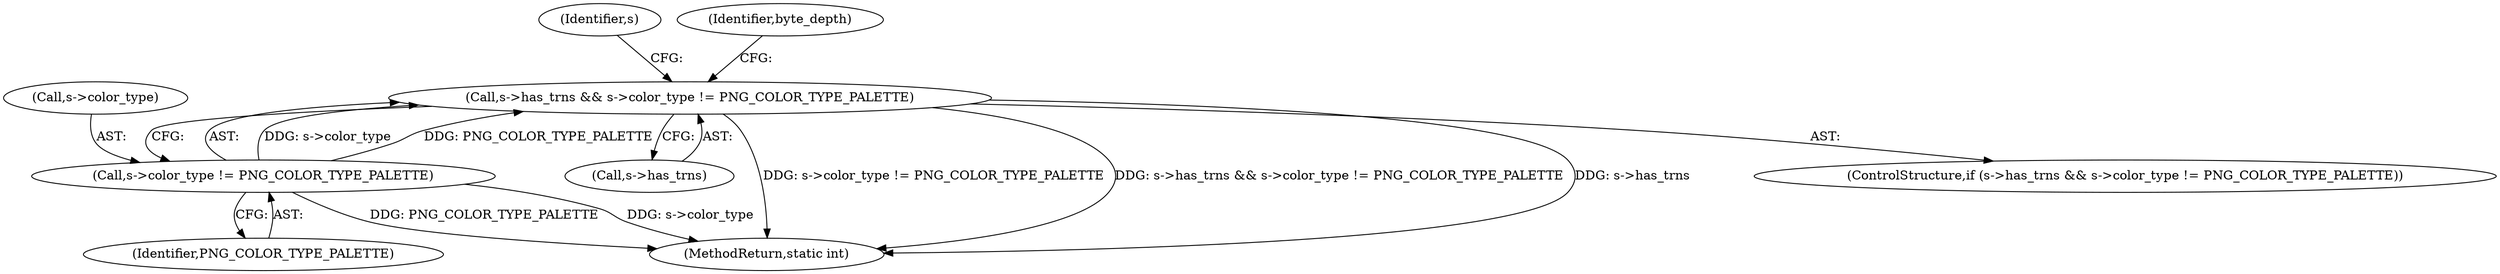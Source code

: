 digraph "0_FFmpeg_e477f09d0b3619f3d29173b2cd593e17e2d1978e@pointer" {
"1000571" [label="(Call,s->has_trns && s->color_type != PNG_COLOR_TYPE_PALETTE)"];
"1000575" [label="(Call,s->color_type != PNG_COLOR_TYPE_PALETTE)"];
"1000575" [label="(Call,s->color_type != PNG_COLOR_TYPE_PALETTE)"];
"1000571" [label="(Call,s->has_trns && s->color_type != PNG_COLOR_TYPE_PALETTE)"];
"1000572" [label="(Call,s->has_trns)"];
"1000699" [label="(Identifier,s)"];
"1000576" [label="(Call,s->color_type)"];
"1000828" [label="(MethodReturn,static int)"];
"1000583" [label="(Identifier,byte_depth)"];
"1000579" [label="(Identifier,PNG_COLOR_TYPE_PALETTE)"];
"1000570" [label="(ControlStructure,if (s->has_trns && s->color_type != PNG_COLOR_TYPE_PALETTE))"];
"1000571" -> "1000570"  [label="AST: "];
"1000571" -> "1000572"  [label="CFG: "];
"1000571" -> "1000575"  [label="CFG: "];
"1000572" -> "1000571"  [label="AST: "];
"1000575" -> "1000571"  [label="AST: "];
"1000583" -> "1000571"  [label="CFG: "];
"1000699" -> "1000571"  [label="CFG: "];
"1000571" -> "1000828"  [label="DDG: s->color_type != PNG_COLOR_TYPE_PALETTE"];
"1000571" -> "1000828"  [label="DDG: s->has_trns && s->color_type != PNG_COLOR_TYPE_PALETTE"];
"1000571" -> "1000828"  [label="DDG: s->has_trns"];
"1000575" -> "1000571"  [label="DDG: s->color_type"];
"1000575" -> "1000571"  [label="DDG: PNG_COLOR_TYPE_PALETTE"];
"1000575" -> "1000579"  [label="CFG: "];
"1000576" -> "1000575"  [label="AST: "];
"1000579" -> "1000575"  [label="AST: "];
"1000575" -> "1000828"  [label="DDG: PNG_COLOR_TYPE_PALETTE"];
"1000575" -> "1000828"  [label="DDG: s->color_type"];
}
